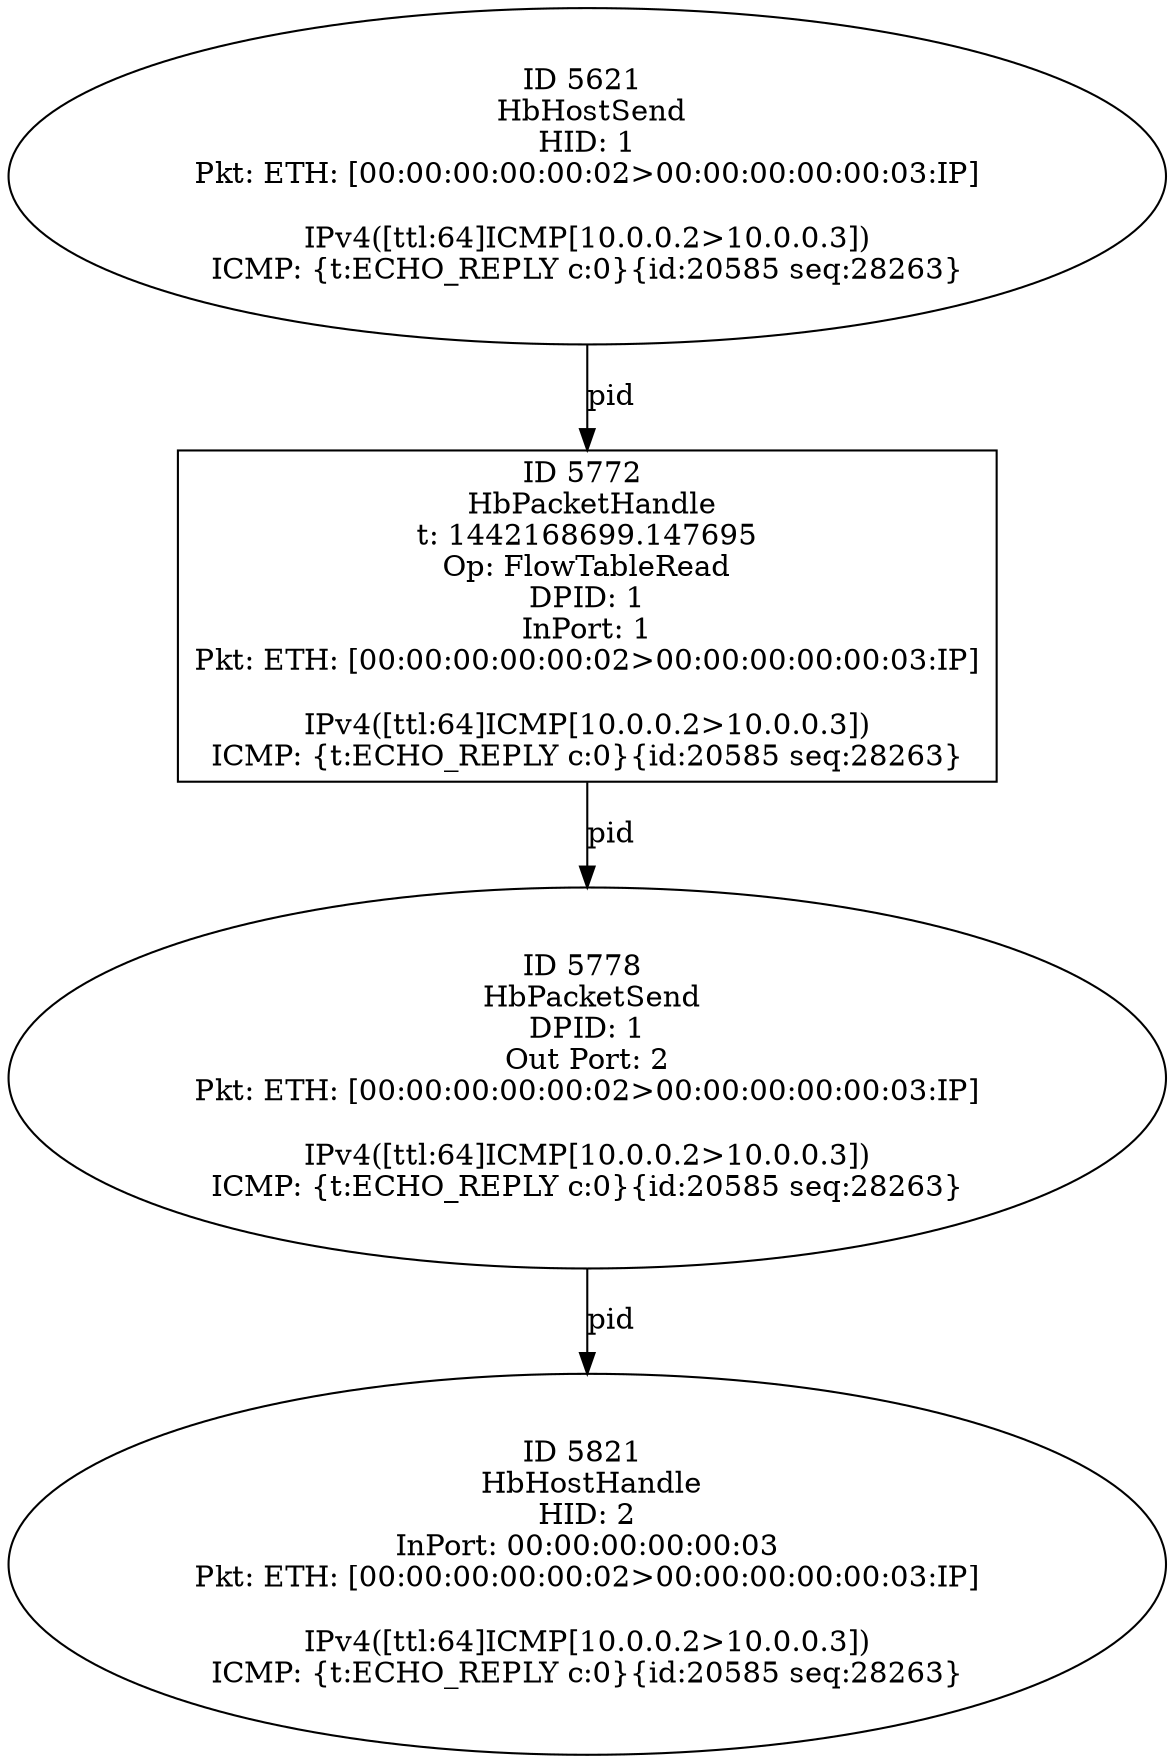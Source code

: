 strict digraph G {
5778 [shape=oval, event=<hb_events.HbPacketSend object at 0x108044ad0>, label="ID 5778 
 HbPacketSend
DPID: 1
Out Port: 2
Pkt: ETH: [00:00:00:00:00:02>00:00:00:00:00:03:IP]

IPv4([ttl:64]ICMP[10.0.0.2>10.0.0.3])
ICMP: {t:ECHO_REPLY c:0}{id:20585 seq:28263}"];
5772 [shape=box, event=<hb_events.HbPacketHandle object at 0x10803dc90>, label="ID 5772 
 HbPacketHandle
t: 1442168699.147695
Op: FlowTableRead
DPID: 1
InPort: 1
Pkt: ETH: [00:00:00:00:00:02>00:00:00:00:00:03:IP]

IPv4([ttl:64]ICMP[10.0.0.2>10.0.0.3])
ICMP: {t:ECHO_REPLY c:0}{id:20585 seq:28263}"];
5621 [shape=oval, event=<hb_events.HbHostSend object at 0x107fb59d0>, label="ID 5621 
 HbHostSend
HID: 1
Pkt: ETH: [00:00:00:00:00:02>00:00:00:00:00:03:IP]

IPv4([ttl:64]ICMP[10.0.0.2>10.0.0.3])
ICMP: {t:ECHO_REPLY c:0}{id:20585 seq:28263}"];
5821 [shape=oval, event=<hb_events.HbHostHandle object at 0x10806f810>, label="ID 5821 
 HbHostHandle
HID: 2
InPort: 00:00:00:00:00:03
Pkt: ETH: [00:00:00:00:00:02>00:00:00:00:00:03:IP]

IPv4([ttl:64]ICMP[10.0.0.2>10.0.0.3])
ICMP: {t:ECHO_REPLY c:0}{id:20585 seq:28263}"];
5778 -> 5821  [rel=pid, label=pid];
5772 -> 5778  [rel=pid, label=pid];
5621 -> 5772  [rel=pid, label=pid];
}
